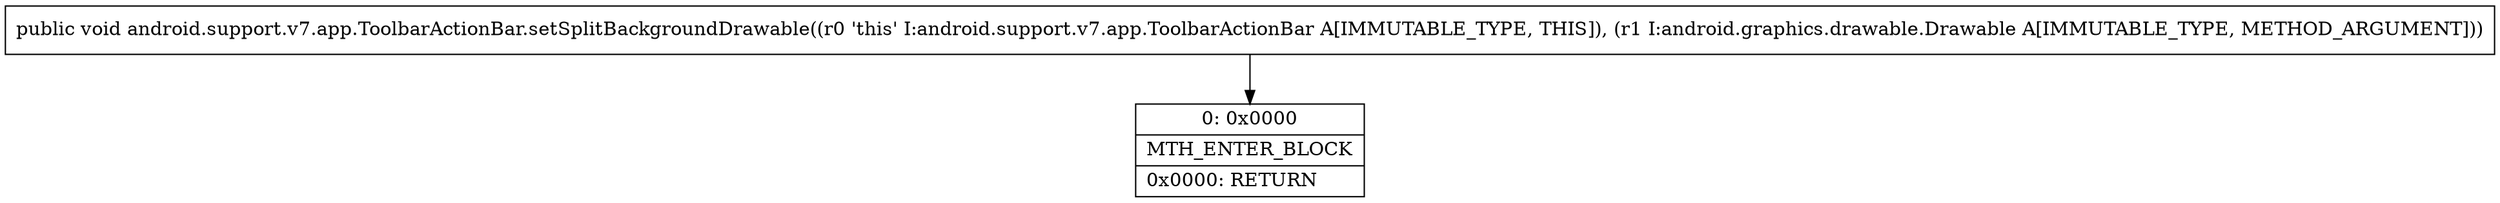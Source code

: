 digraph "CFG forandroid.support.v7.app.ToolbarActionBar.setSplitBackgroundDrawable(Landroid\/graphics\/drawable\/Drawable;)V" {
Node_0 [shape=record,label="{0\:\ 0x0000|MTH_ENTER_BLOCK\l|0x0000: RETURN   \l}"];
MethodNode[shape=record,label="{public void android.support.v7.app.ToolbarActionBar.setSplitBackgroundDrawable((r0 'this' I:android.support.v7.app.ToolbarActionBar A[IMMUTABLE_TYPE, THIS]), (r1 I:android.graphics.drawable.Drawable A[IMMUTABLE_TYPE, METHOD_ARGUMENT])) }"];
MethodNode -> Node_0;
}

